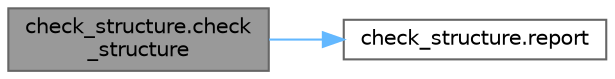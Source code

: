 digraph "check_structure.check_structure"
{
 // LATEX_PDF_SIZE
  bgcolor="transparent";
  edge [fontname=Helvetica,fontsize=10,labelfontname=Helvetica,labelfontsize=10];
  node [fontname=Helvetica,fontsize=10,shape=box,height=0.2,width=0.4];
  rankdir="LR";
  Node1 [id="Node000001",label="check_structure.check\l_structure",height=0.2,width=0.4,color="gray40", fillcolor="grey60", style="filled", fontcolor="black",tooltip=" "];
  Node1 -> Node2 [id="edge1_Node000001_Node000002",color="steelblue1",style="solid",tooltip=" "];
  Node2 [id="Node000002",label="check_structure.report",height=0.2,width=0.4,color="grey40", fillcolor="white", style="filled",URL="$namespacecheck__structure.html#a78cb4b7aeff63a6984fca4e6c56c5256",tooltip=" "];
}
